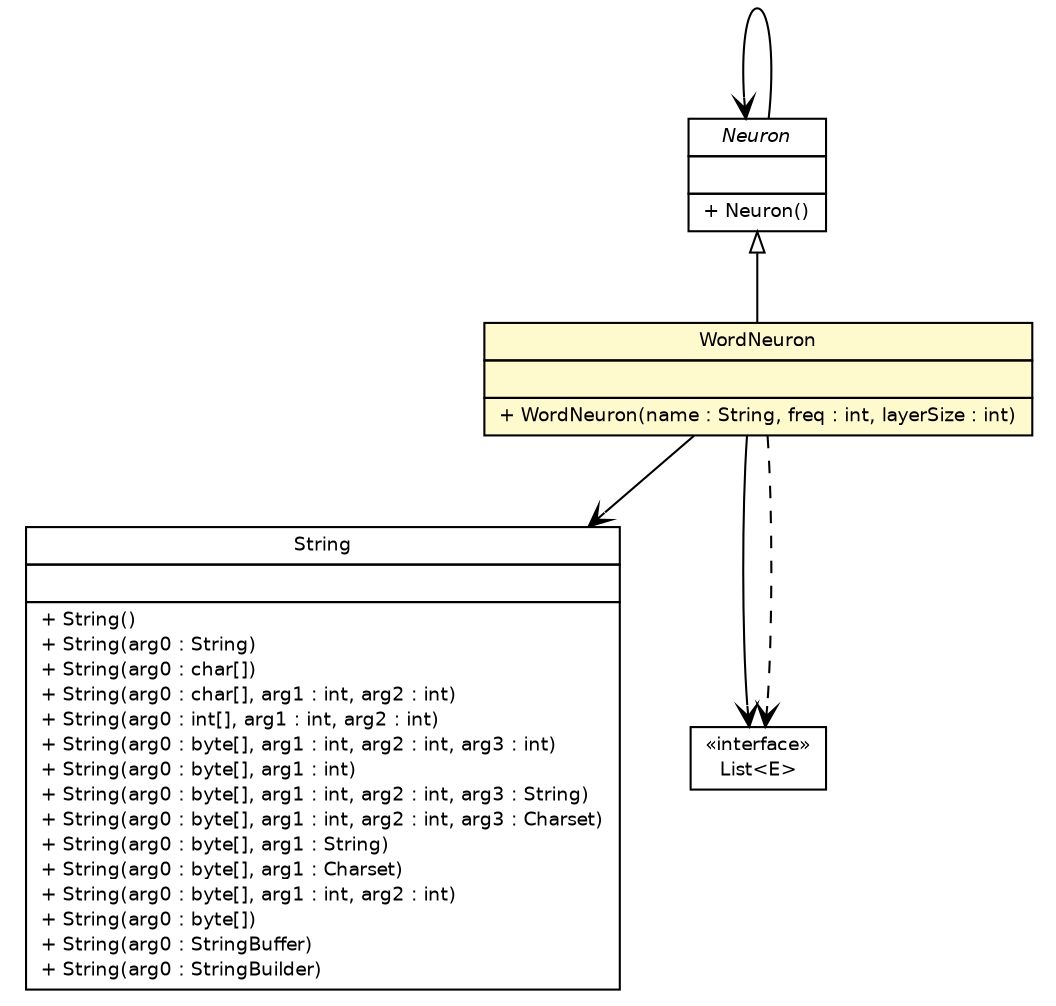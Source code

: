 #!/usr/local/bin/dot
#
# Class diagram 
# Generated by UmlGraph version 4.6 (http://www.spinellis.gr/sw/umlgraph)
#

digraph G {
	edge [fontname="Helvetica",fontsize=10,labelfontname="Helvetica",labelfontsize=10];
	node [fontname="Helvetica",fontsize=10,shape=plaintext];
	// org.soul.wordToVec.WordNeuron
	c4119 [label=<<table border="0" cellborder="1" cellspacing="0" cellpadding="2" port="p" bgcolor="lemonChiffon" href="./WordNeuron.html">
		<tr><td><table border="0" cellspacing="0" cellpadding="1">
			<tr><td> WordNeuron </td></tr>
		</table></td></tr>
		<tr><td><table border="0" cellspacing="0" cellpadding="1">
			<tr><td align="left">  </td></tr>
		</table></td></tr>
		<tr><td><table border="0" cellspacing="0" cellpadding="1">
			<tr><td align="left"> + WordNeuron(name : String, freq : int, layerSize : int) </td></tr>
		</table></td></tr>
		</table>>, fontname="Helvetica", fontcolor="black", fontsize=9.0];
	// org.soul.wordToVec.Neuron
	c4124 [label=<<table border="0" cellborder="1" cellspacing="0" cellpadding="2" port="p" href="./Neuron.html">
		<tr><td><table border="0" cellspacing="0" cellpadding="1">
			<tr><td><font face="Helvetica-Oblique"> Neuron </font></td></tr>
		</table></td></tr>
		<tr><td><table border="0" cellspacing="0" cellpadding="1">
			<tr><td align="left">  </td></tr>
		</table></td></tr>
		<tr><td><table border="0" cellspacing="0" cellpadding="1">
			<tr><td align="left"> + Neuron() </td></tr>
		</table></td></tr>
		</table>>, fontname="Helvetica", fontcolor="black", fontsize=9.0];
	//org.soul.wordToVec.WordNeuron extends org.soul.wordToVec.Neuron
	c4124:p -> c4119:p [dir=back,arrowtail=empty];
	// org.soul.wordToVec.WordNeuron NAVASSOC java.lang.String
	c4119:p -> c4183:p [taillabel="", label="", headlabel="", fontname="Helvetica", fontcolor="black", fontsize=10.0, color="black", arrowhead=open];
	// org.soul.wordToVec.WordNeuron NAVASSOC java.util.List<E>
	c4119:p -> c4184:p [taillabel="", label="", headlabel="", fontname="Helvetica", fontcolor="black", fontsize=10.0, color="black", arrowhead=open];
	// org.soul.wordToVec.Neuron NAVASSOC org.soul.wordToVec.Neuron
	c4124:p -> c4124:p [taillabel="", label="", headlabel="", fontname="Helvetica", fontcolor="black", fontsize=10.0, color="black", arrowhead=open];
	// org.soul.wordToVec.WordNeuron DEPEND java.util.List<E>
	c4119:p -> c4184:p [taillabel="", label="", headlabel="", fontname="Helvetica", fontcolor="black", fontsize=10.0, color="black", arrowhead=open, style=dashed];
	// java.util.List<E>
	c4184 [label=<<table border="0" cellborder="1" cellspacing="0" cellpadding="2" port="p" href="http://java.sun.com/j2se/1.4.2/docs/api/java/util/List.html">
		<tr><td><table border="0" cellspacing="0" cellpadding="1">
			<tr><td> &laquo;interface&raquo; </td></tr>
			<tr><td> List&lt;E&gt; </td></tr>
		</table></td></tr>
		</table>>, fontname="Helvetica", fontcolor="black", fontsize=9.0];
	// java.lang.String
	c4183 [label=<<table border="0" cellborder="1" cellspacing="0" cellpadding="2" port="p" href="http://java.sun.com/j2se/1.4.2/docs/api/java/lang/String.html">
		<tr><td><table border="0" cellspacing="0" cellpadding="1">
			<tr><td> String </td></tr>
		</table></td></tr>
		<tr><td><table border="0" cellspacing="0" cellpadding="1">
			<tr><td align="left">  </td></tr>
		</table></td></tr>
		<tr><td><table border="0" cellspacing="0" cellpadding="1">
			<tr><td align="left"> + String() </td></tr>
			<tr><td align="left"> + String(arg0 : String) </td></tr>
			<tr><td align="left"> + String(arg0 : char[]) </td></tr>
			<tr><td align="left"> + String(arg0 : char[], arg1 : int, arg2 : int) </td></tr>
			<tr><td align="left"> + String(arg0 : int[], arg1 : int, arg2 : int) </td></tr>
			<tr><td align="left"> + String(arg0 : byte[], arg1 : int, arg2 : int, arg3 : int) </td></tr>
			<tr><td align="left"> + String(arg0 : byte[], arg1 : int) </td></tr>
			<tr><td align="left"> + String(arg0 : byte[], arg1 : int, arg2 : int, arg3 : String) </td></tr>
			<tr><td align="left"> + String(arg0 : byte[], arg1 : int, arg2 : int, arg3 : Charset) </td></tr>
			<tr><td align="left"> + String(arg0 : byte[], arg1 : String) </td></tr>
			<tr><td align="left"> + String(arg0 : byte[], arg1 : Charset) </td></tr>
			<tr><td align="left"> + String(arg0 : byte[], arg1 : int, arg2 : int) </td></tr>
			<tr><td align="left"> + String(arg0 : byte[]) </td></tr>
			<tr><td align="left"> + String(arg0 : StringBuffer) </td></tr>
			<tr><td align="left"> + String(arg0 : StringBuilder) </td></tr>
		</table></td></tr>
		</table>>, fontname="Helvetica", fontcolor="black", fontsize=9.0];
}

